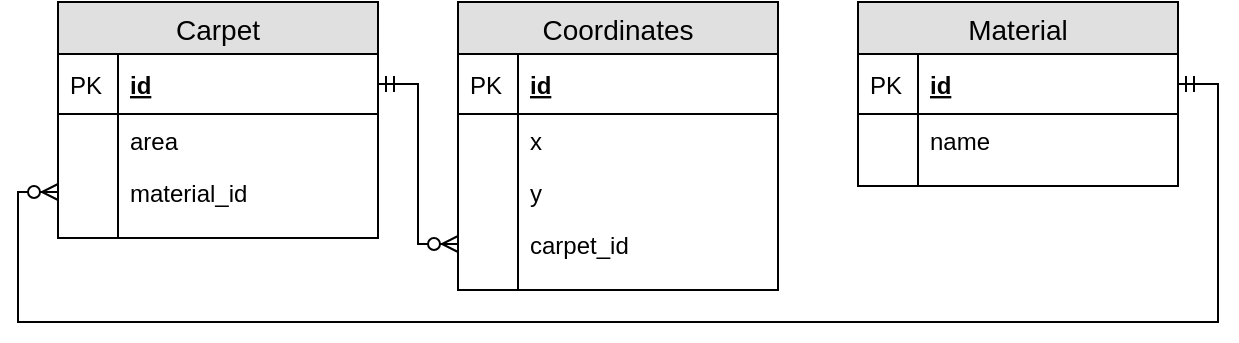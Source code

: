 <mxfile version="12.4.3" type="device" pages="1"><diagram id="0KF3pTUdLppIsgIdEav-" name="Page-1"><mxGraphModel dx="925" dy="537" grid="1" gridSize="10" guides="1" tooltips="1" connect="1" arrows="1" fold="1" page="1" pageScale="1" pageWidth="827" pageHeight="1169" math="0" shadow="0"><root><mxCell id="0"/><mxCell id="1" parent="0"/><mxCell id="4ngNx8_qXxljfYDytjgh-1" value="Carpet" style="swimlane;fontStyle=0;childLayout=stackLayout;horizontal=1;startSize=26;fillColor=#e0e0e0;horizontalStack=0;resizeParent=1;resizeParentMax=0;resizeLast=0;collapsible=1;marginBottom=0;swimlaneFillColor=#ffffff;align=center;fontSize=14;" vertex="1" parent="1"><mxGeometry x="40" y="40" width="160" height="118" as="geometry"/></mxCell><mxCell id="4ngNx8_qXxljfYDytjgh-2" value="id" style="shape=partialRectangle;top=0;left=0;right=0;bottom=1;align=left;verticalAlign=middle;fillColor=none;spacingLeft=34;spacingRight=4;overflow=hidden;rotatable=0;points=[[0,0.5],[1,0.5]];portConstraint=eastwest;dropTarget=0;fontStyle=5;fontSize=12;" vertex="1" parent="4ngNx8_qXxljfYDytjgh-1"><mxGeometry y="26" width="160" height="30" as="geometry"/></mxCell><mxCell id="4ngNx8_qXxljfYDytjgh-3" value="PK" style="shape=partialRectangle;top=0;left=0;bottom=0;fillColor=none;align=left;verticalAlign=middle;spacingLeft=4;spacingRight=4;overflow=hidden;rotatable=0;points=[];portConstraint=eastwest;part=1;fontSize=12;" vertex="1" connectable="0" parent="4ngNx8_qXxljfYDytjgh-2"><mxGeometry width="30" height="30" as="geometry"/></mxCell><mxCell id="4ngNx8_qXxljfYDytjgh-4" value="area" style="shape=partialRectangle;top=0;left=0;right=0;bottom=0;align=left;verticalAlign=top;fillColor=none;spacingLeft=34;spacingRight=4;overflow=hidden;rotatable=0;points=[[0,0.5],[1,0.5]];portConstraint=eastwest;dropTarget=0;fontSize=12;" vertex="1" parent="4ngNx8_qXxljfYDytjgh-1"><mxGeometry y="56" width="160" height="26" as="geometry"/></mxCell><mxCell id="4ngNx8_qXxljfYDytjgh-5" value="" style="shape=partialRectangle;top=0;left=0;bottom=0;fillColor=none;align=left;verticalAlign=top;spacingLeft=4;spacingRight=4;overflow=hidden;rotatable=0;points=[];portConstraint=eastwest;part=1;fontSize=12;" vertex="1" connectable="0" parent="4ngNx8_qXxljfYDytjgh-4"><mxGeometry width="30" height="26" as="geometry"/></mxCell><mxCell id="4ngNx8_qXxljfYDytjgh-6" value="material_id" style="shape=partialRectangle;top=0;left=0;right=0;bottom=0;align=left;verticalAlign=top;fillColor=none;spacingLeft=34;spacingRight=4;overflow=hidden;rotatable=0;points=[[0,0.5],[1,0.5]];portConstraint=eastwest;dropTarget=0;fontSize=12;" vertex="1" parent="4ngNx8_qXxljfYDytjgh-1"><mxGeometry y="82" width="160" height="26" as="geometry"/></mxCell><mxCell id="4ngNx8_qXxljfYDytjgh-7" value="" style="shape=partialRectangle;top=0;left=0;bottom=0;fillColor=none;align=left;verticalAlign=top;spacingLeft=4;spacingRight=4;overflow=hidden;rotatable=0;points=[];portConstraint=eastwest;part=1;fontSize=12;" vertex="1" connectable="0" parent="4ngNx8_qXxljfYDytjgh-6"><mxGeometry width="30" height="26" as="geometry"/></mxCell><mxCell id="4ngNx8_qXxljfYDytjgh-10" value="" style="shape=partialRectangle;top=0;left=0;right=0;bottom=0;align=left;verticalAlign=top;fillColor=none;spacingLeft=34;spacingRight=4;overflow=hidden;rotatable=0;points=[[0,0.5],[1,0.5]];portConstraint=eastwest;dropTarget=0;fontSize=12;" vertex="1" parent="4ngNx8_qXxljfYDytjgh-1"><mxGeometry y="108" width="160" height="10" as="geometry"/></mxCell><mxCell id="4ngNx8_qXxljfYDytjgh-11" value="" style="shape=partialRectangle;top=0;left=0;bottom=0;fillColor=none;align=left;verticalAlign=top;spacingLeft=4;spacingRight=4;overflow=hidden;rotatable=0;points=[];portConstraint=eastwest;part=1;fontSize=12;" vertex="1" connectable="0" parent="4ngNx8_qXxljfYDytjgh-10"><mxGeometry width="30" height="10" as="geometry"/></mxCell><mxCell id="4ngNx8_qXxljfYDytjgh-12" value="Coordinates" style="swimlane;fontStyle=0;childLayout=stackLayout;horizontal=1;startSize=26;fillColor=#e0e0e0;horizontalStack=0;resizeParent=1;resizeParentMax=0;resizeLast=0;collapsible=1;marginBottom=0;swimlaneFillColor=#ffffff;align=center;fontSize=14;" vertex="1" parent="1"><mxGeometry x="240" y="40" width="160" height="144" as="geometry"/></mxCell><mxCell id="4ngNx8_qXxljfYDytjgh-13" value="id" style="shape=partialRectangle;top=0;left=0;right=0;bottom=1;align=left;verticalAlign=middle;fillColor=none;spacingLeft=34;spacingRight=4;overflow=hidden;rotatable=0;points=[[0,0.5],[1,0.5]];portConstraint=eastwest;dropTarget=0;fontStyle=5;fontSize=12;" vertex="1" parent="4ngNx8_qXxljfYDytjgh-12"><mxGeometry y="26" width="160" height="30" as="geometry"/></mxCell><mxCell id="4ngNx8_qXxljfYDytjgh-14" value="PK" style="shape=partialRectangle;top=0;left=0;bottom=0;fillColor=none;align=left;verticalAlign=middle;spacingLeft=4;spacingRight=4;overflow=hidden;rotatable=0;points=[];portConstraint=eastwest;part=1;fontSize=12;" vertex="1" connectable="0" parent="4ngNx8_qXxljfYDytjgh-13"><mxGeometry width="30" height="30" as="geometry"/></mxCell><mxCell id="4ngNx8_qXxljfYDytjgh-15" value="x" style="shape=partialRectangle;top=0;left=0;right=0;bottom=0;align=left;verticalAlign=top;fillColor=none;spacingLeft=34;spacingRight=4;overflow=hidden;rotatable=0;points=[[0,0.5],[1,0.5]];portConstraint=eastwest;dropTarget=0;fontSize=12;" vertex="1" parent="4ngNx8_qXxljfYDytjgh-12"><mxGeometry y="56" width="160" height="26" as="geometry"/></mxCell><mxCell id="4ngNx8_qXxljfYDytjgh-16" value="" style="shape=partialRectangle;top=0;left=0;bottom=0;fillColor=none;align=left;verticalAlign=top;spacingLeft=4;spacingRight=4;overflow=hidden;rotatable=0;points=[];portConstraint=eastwest;part=1;fontSize=12;" vertex="1" connectable="0" parent="4ngNx8_qXxljfYDytjgh-15"><mxGeometry width="30" height="26" as="geometry"/></mxCell><mxCell id="4ngNx8_qXxljfYDytjgh-17" value="y" style="shape=partialRectangle;top=0;left=0;right=0;bottom=0;align=left;verticalAlign=top;fillColor=none;spacingLeft=34;spacingRight=4;overflow=hidden;rotatable=0;points=[[0,0.5],[1,0.5]];portConstraint=eastwest;dropTarget=0;fontSize=12;" vertex="1" parent="4ngNx8_qXxljfYDytjgh-12"><mxGeometry y="82" width="160" height="26" as="geometry"/></mxCell><mxCell id="4ngNx8_qXxljfYDytjgh-18" value="" style="shape=partialRectangle;top=0;left=0;bottom=0;fillColor=none;align=left;verticalAlign=top;spacingLeft=4;spacingRight=4;overflow=hidden;rotatable=0;points=[];portConstraint=eastwest;part=1;fontSize=12;" vertex="1" connectable="0" parent="4ngNx8_qXxljfYDytjgh-17"><mxGeometry width="30" height="26" as="geometry"/></mxCell><mxCell id="4ngNx8_qXxljfYDytjgh-19" value="carpet_id" style="shape=partialRectangle;top=0;left=0;right=0;bottom=0;align=left;verticalAlign=top;fillColor=none;spacingLeft=34;spacingRight=4;overflow=hidden;rotatable=0;points=[[0,0.5],[1,0.5]];portConstraint=eastwest;dropTarget=0;fontSize=12;" vertex="1" parent="4ngNx8_qXxljfYDytjgh-12"><mxGeometry y="108" width="160" height="26" as="geometry"/></mxCell><mxCell id="4ngNx8_qXxljfYDytjgh-20" value="" style="shape=partialRectangle;top=0;left=0;bottom=0;fillColor=none;align=left;verticalAlign=top;spacingLeft=4;spacingRight=4;overflow=hidden;rotatable=0;points=[];portConstraint=eastwest;part=1;fontSize=12;" vertex="1" connectable="0" parent="4ngNx8_qXxljfYDytjgh-19"><mxGeometry width="30" height="26" as="geometry"/></mxCell><mxCell id="4ngNx8_qXxljfYDytjgh-21" value="" style="shape=partialRectangle;top=0;left=0;right=0;bottom=0;align=left;verticalAlign=top;fillColor=none;spacingLeft=34;spacingRight=4;overflow=hidden;rotatable=0;points=[[0,0.5],[1,0.5]];portConstraint=eastwest;dropTarget=0;fontSize=12;" vertex="1" parent="4ngNx8_qXxljfYDytjgh-12"><mxGeometry y="134" width="160" height="10" as="geometry"/></mxCell><mxCell id="4ngNx8_qXxljfYDytjgh-22" value="" style="shape=partialRectangle;top=0;left=0;bottom=0;fillColor=none;align=left;verticalAlign=top;spacingLeft=4;spacingRight=4;overflow=hidden;rotatable=0;points=[];portConstraint=eastwest;part=1;fontSize=12;" vertex="1" connectable="0" parent="4ngNx8_qXxljfYDytjgh-21"><mxGeometry width="30" height="10" as="geometry"/></mxCell><mxCell id="4ngNx8_qXxljfYDytjgh-23" value="Material" style="swimlane;fontStyle=0;childLayout=stackLayout;horizontal=1;startSize=26;fillColor=#e0e0e0;horizontalStack=0;resizeParent=1;resizeParentMax=0;resizeLast=0;collapsible=1;marginBottom=0;swimlaneFillColor=#ffffff;align=center;fontSize=14;" vertex="1" parent="1"><mxGeometry x="440" y="40" width="160" height="92" as="geometry"/></mxCell><mxCell id="4ngNx8_qXxljfYDytjgh-24" value="id" style="shape=partialRectangle;top=0;left=0;right=0;bottom=1;align=left;verticalAlign=middle;fillColor=none;spacingLeft=34;spacingRight=4;overflow=hidden;rotatable=0;points=[[0,0.5],[1,0.5]];portConstraint=eastwest;dropTarget=0;fontStyle=5;fontSize=12;" vertex="1" parent="4ngNx8_qXxljfYDytjgh-23"><mxGeometry y="26" width="160" height="30" as="geometry"/></mxCell><mxCell id="4ngNx8_qXxljfYDytjgh-25" value="PK" style="shape=partialRectangle;top=0;left=0;bottom=0;fillColor=none;align=left;verticalAlign=middle;spacingLeft=4;spacingRight=4;overflow=hidden;rotatable=0;points=[];portConstraint=eastwest;part=1;fontSize=12;" vertex="1" connectable="0" parent="4ngNx8_qXxljfYDytjgh-24"><mxGeometry width="30" height="30" as="geometry"/></mxCell><mxCell id="4ngNx8_qXxljfYDytjgh-26" value="name" style="shape=partialRectangle;top=0;left=0;right=0;bottom=0;align=left;verticalAlign=top;fillColor=none;spacingLeft=34;spacingRight=4;overflow=hidden;rotatable=0;points=[[0,0.5],[1,0.5]];portConstraint=eastwest;dropTarget=0;fontSize=12;" vertex="1" parent="4ngNx8_qXxljfYDytjgh-23"><mxGeometry y="56" width="160" height="26" as="geometry"/></mxCell><mxCell id="4ngNx8_qXxljfYDytjgh-27" value="" style="shape=partialRectangle;top=0;left=0;bottom=0;fillColor=none;align=left;verticalAlign=top;spacingLeft=4;spacingRight=4;overflow=hidden;rotatable=0;points=[];portConstraint=eastwest;part=1;fontSize=12;" vertex="1" connectable="0" parent="4ngNx8_qXxljfYDytjgh-26"><mxGeometry width="30" height="26" as="geometry"/></mxCell><mxCell id="4ngNx8_qXxljfYDytjgh-32" value="" style="shape=partialRectangle;top=0;left=0;right=0;bottom=0;align=left;verticalAlign=top;fillColor=none;spacingLeft=34;spacingRight=4;overflow=hidden;rotatable=0;points=[[0,0.5],[1,0.5]];portConstraint=eastwest;dropTarget=0;fontSize=12;" vertex="1" parent="4ngNx8_qXxljfYDytjgh-23"><mxGeometry y="82" width="160" height="10" as="geometry"/></mxCell><mxCell id="4ngNx8_qXxljfYDytjgh-33" value="" style="shape=partialRectangle;top=0;left=0;bottom=0;fillColor=none;align=left;verticalAlign=top;spacingLeft=4;spacingRight=4;overflow=hidden;rotatable=0;points=[];portConstraint=eastwest;part=1;fontSize=12;" vertex="1" connectable="0" parent="4ngNx8_qXxljfYDytjgh-32"><mxGeometry width="30" height="10" as="geometry"/></mxCell><mxCell id="4ngNx8_qXxljfYDytjgh-34" style="edgeStyle=orthogonalEdgeStyle;rounded=0;orthogonalLoop=1;jettySize=auto;html=1;exitX=0;exitY=0.5;exitDx=0;exitDy=0;entryX=1;entryY=0.5;entryDx=0;entryDy=0;endArrow=ERmandOne;endFill=0;startArrow=ERzeroToMany;startFill=1;" edge="1" parent="1" source="4ngNx8_qXxljfYDytjgh-6" target="4ngNx8_qXxljfYDytjgh-24"><mxGeometry relative="1" as="geometry"><Array as="points"><mxPoint x="20" y="135"/><mxPoint x="20" y="200"/><mxPoint x="620" y="200"/><mxPoint x="620" y="81"/></Array></mxGeometry></mxCell><mxCell id="4ngNx8_qXxljfYDytjgh-35" style="edgeStyle=orthogonalEdgeStyle;rounded=0;orthogonalLoop=1;jettySize=auto;html=1;exitX=0;exitY=0.5;exitDx=0;exitDy=0;entryX=1;entryY=0.5;entryDx=0;entryDy=0;endArrow=ERmandOne;endFill=0;startArrow=ERzeroToMany;startFill=1;" edge="1" parent="1" source="4ngNx8_qXxljfYDytjgh-19" target="4ngNx8_qXxljfYDytjgh-2"><mxGeometry relative="1" as="geometry"/></mxCell></root></mxGraphModel></diagram></mxfile>